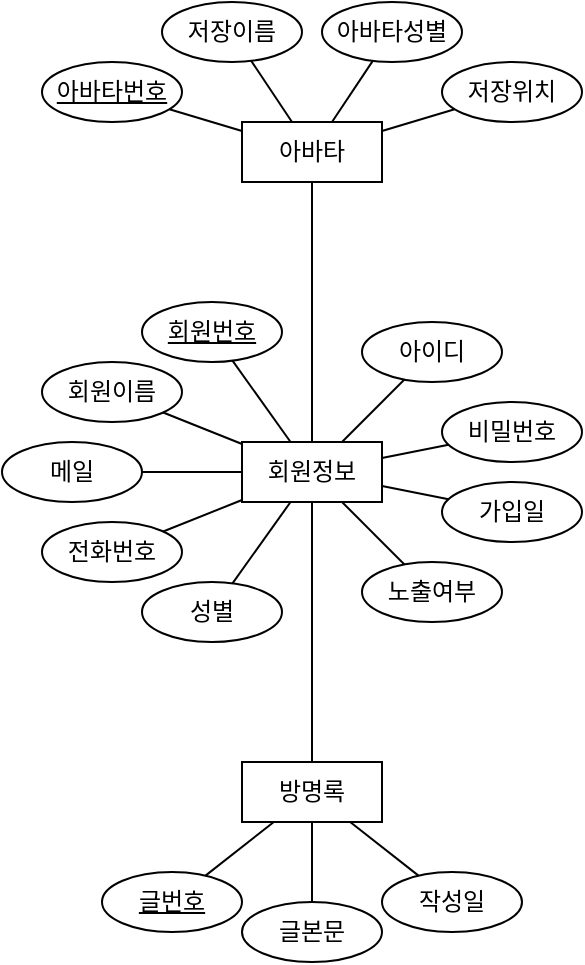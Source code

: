 <mxfile version="17.4.6" type="device"><diagram id="1LRaMj1ZH3zxp2axRPy_" name="Page-1"><mxGraphModel dx="1185" dy="662" grid="1" gridSize="10" guides="1" tooltips="1" connect="1" arrows="1" fold="1" page="1" pageScale="1" pageWidth="827" pageHeight="1169" math="0" shadow="0"><root><mxCell id="0"/><mxCell id="1" parent="0"/><mxCell id="POB2XgJ9M-JlNuAuOF8v-1" value="회원정보" style="rounded=0;whiteSpace=wrap;html=1;" parent="1" vertex="1"><mxGeometry x="130" y="250" width="70" height="30" as="geometry"/></mxCell><mxCell id="POB2XgJ9M-JlNuAuOF8v-2" value="회원이름" style="ellipse;whiteSpace=wrap;html=1;" parent="1" vertex="1"><mxGeometry x="30" y="210" width="70" height="30" as="geometry"/></mxCell><mxCell id="POB2XgJ9M-JlNuAuOF8v-3" value="회원번호" style="ellipse;whiteSpace=wrap;html=1;fontColor=#000000;gradientColor=none;fontStyle=4" parent="1" vertex="1"><mxGeometry x="80" y="180" width="70" height="30" as="geometry"/></mxCell><mxCell id="POB2XgJ9M-JlNuAuOF8v-4" value="아이디" style="ellipse;whiteSpace=wrap;html=1;fontColor=#000000;gradientColor=none;" parent="1" vertex="1"><mxGeometry x="190" y="190" width="70" height="30" as="geometry"/></mxCell><mxCell id="POB2XgJ9M-JlNuAuOF8v-5" style="edgeStyle=orthogonalEdgeStyle;rounded=0;orthogonalLoop=1;jettySize=auto;html=1;exitX=0.5;exitY=1;exitDx=0;exitDy=0;fontColor=#000000;" parent="1" source="POB2XgJ9M-JlNuAuOF8v-4" target="POB2XgJ9M-JlNuAuOF8v-4" edge="1"><mxGeometry relative="1" as="geometry"/></mxCell><mxCell id="POB2XgJ9M-JlNuAuOF8v-6" value="비밀번호" style="ellipse;whiteSpace=wrap;html=1;fontColor=#000000;gradientColor=none;" parent="1" vertex="1"><mxGeometry x="230" y="230" width="70" height="30" as="geometry"/></mxCell><mxCell id="POB2XgJ9M-JlNuAuOF8v-7" value="메일" style="ellipse;whiteSpace=wrap;html=1;fontColor=#000000;gradientColor=none;" parent="1" vertex="1"><mxGeometry x="10" y="250" width="70" height="30" as="geometry"/></mxCell><mxCell id="POB2XgJ9M-JlNuAuOF8v-8" value="전화번호" style="ellipse;whiteSpace=wrap;html=1;fontColor=#000000;gradientColor=none;" parent="1" vertex="1"><mxGeometry x="30" y="290" width="70" height="30" as="geometry"/></mxCell><mxCell id="POB2XgJ9M-JlNuAuOF8v-9" value="가입일" style="ellipse;whiteSpace=wrap;html=1;fontColor=#000000;gradientColor=none;" parent="1" vertex="1"><mxGeometry x="230" y="270" width="70" height="30" as="geometry"/></mxCell><mxCell id="POB2XgJ9M-JlNuAuOF8v-10" value="성별" style="ellipse;whiteSpace=wrap;html=1;fontColor=#000000;gradientColor=none;" parent="1" vertex="1"><mxGeometry x="80" y="320" width="70" height="30" as="geometry"/></mxCell><mxCell id="POB2XgJ9M-JlNuAuOF8v-13" value="아바타" style="rounded=0;whiteSpace=wrap;html=1;fontColor=#000000;gradientColor=none;" parent="1" vertex="1"><mxGeometry x="130" y="90" width="70" height="30" as="geometry"/></mxCell><mxCell id="POB2XgJ9M-JlNuAuOF8v-14" value="아바타번호" style="ellipse;whiteSpace=wrap;html=1;fontColor=#000000;gradientColor=none;fontStyle=4" parent="1" vertex="1"><mxGeometry x="30" y="60" width="70" height="30" as="geometry"/></mxCell><mxCell id="POB2XgJ9M-JlNuAuOF8v-15" value="저장이름" style="ellipse;whiteSpace=wrap;html=1;fontColor=#000000;gradientColor=none;" parent="1" vertex="1"><mxGeometry x="90" y="30" width="70" height="30" as="geometry"/></mxCell><mxCell id="POB2XgJ9M-JlNuAuOF8v-16" value="저장위치" style="ellipse;whiteSpace=wrap;html=1;fontColor=#000000;gradientColor=none;" parent="1" vertex="1"><mxGeometry x="230" y="60" width="70" height="30" as="geometry"/></mxCell><mxCell id="POB2XgJ9M-JlNuAuOF8v-17" value="아바타성별" style="ellipse;whiteSpace=wrap;html=1;fontColor=#000000;gradientColor=none;" parent="1" vertex="1"><mxGeometry x="170" y="30" width="70" height="30" as="geometry"/></mxCell><mxCell id="POB2XgJ9M-JlNuAuOF8v-18" value="방명록" style="rounded=0;whiteSpace=wrap;html=1;fontColor=#000000;gradientColor=none;" parent="1" vertex="1"><mxGeometry x="130" y="410" width="70" height="30" as="geometry"/></mxCell><mxCell id="POB2XgJ9M-JlNuAuOF8v-19" style="edgeStyle=orthogonalEdgeStyle;rounded=0;orthogonalLoop=1;jettySize=auto;html=1;exitX=0.5;exitY=1;exitDx=0;exitDy=0;fontColor=#000000;" parent="1" source="POB2XgJ9M-JlNuAuOF8v-8" target="POB2XgJ9M-JlNuAuOF8v-8" edge="1"><mxGeometry relative="1" as="geometry"/></mxCell><mxCell id="POB2XgJ9M-JlNuAuOF8v-20" value="글본문" style="ellipse;whiteSpace=wrap;html=1;fontColor=#000000;gradientColor=none;" parent="1" vertex="1"><mxGeometry x="130" y="480" width="70" height="30" as="geometry"/></mxCell><mxCell id="POB2XgJ9M-JlNuAuOF8v-21" value="글번호" style="ellipse;whiteSpace=wrap;html=1;fontColor=#000000;gradientColor=none;fontStyle=4" parent="1" vertex="1"><mxGeometry x="60" y="465" width="70" height="30" as="geometry"/></mxCell><mxCell id="POB2XgJ9M-JlNuAuOF8v-22" value="작성일" style="ellipse;whiteSpace=wrap;html=1;fontColor=#000000;gradientColor=none;" parent="1" vertex="1"><mxGeometry x="200" y="465" width="70" height="30" as="geometry"/></mxCell><mxCell id="POB2XgJ9M-JlNuAuOF8v-36" value="" style="endArrow=none;html=1;rounded=0;fontColor=#000000;" parent="1" source="POB2XgJ9M-JlNuAuOF8v-13" target="POB2XgJ9M-JlNuAuOF8v-16" edge="1"><mxGeometry width="50" height="50" relative="1" as="geometry"><mxPoint y="170" as="sourcePoint"/><mxPoint x="50" y="120" as="targetPoint"/></mxGeometry></mxCell><mxCell id="POB2XgJ9M-JlNuAuOF8v-37" value="" style="endArrow=none;html=1;rounded=0;fontColor=#000000;" parent="1" source="POB2XgJ9M-JlNuAuOF8v-13" target="POB2XgJ9M-JlNuAuOF8v-17" edge="1"><mxGeometry width="50" height="50" relative="1" as="geometry"><mxPoint y="170" as="sourcePoint"/><mxPoint x="50" y="120" as="targetPoint"/></mxGeometry></mxCell><mxCell id="POB2XgJ9M-JlNuAuOF8v-38" value="" style="endArrow=none;html=1;rounded=0;fontColor=#000000;" parent="1" source="POB2XgJ9M-JlNuAuOF8v-13" target="POB2XgJ9M-JlNuAuOF8v-15" edge="1"><mxGeometry width="50" height="50" relative="1" as="geometry"><mxPoint y="170" as="sourcePoint"/><mxPoint x="50" y="120" as="targetPoint"/></mxGeometry></mxCell><mxCell id="POB2XgJ9M-JlNuAuOF8v-39" value="" style="endArrow=none;html=1;rounded=0;fontColor=#000000;" parent="1" source="POB2XgJ9M-JlNuAuOF8v-13" target="POB2XgJ9M-JlNuAuOF8v-14" edge="1"><mxGeometry width="50" height="50" relative="1" as="geometry"><mxPoint y="170" as="sourcePoint"/><mxPoint x="50" y="120" as="targetPoint"/></mxGeometry></mxCell><mxCell id="POB2XgJ9M-JlNuAuOF8v-42" value="" style="endArrow=none;html=1;rounded=0;fontColor=#000000;" parent="1" source="POB2XgJ9M-JlNuAuOF8v-18" target="POB2XgJ9M-JlNuAuOF8v-21" edge="1"><mxGeometry width="50" height="50" relative="1" as="geometry"><mxPoint x="310" y="220" as="sourcePoint"/><mxPoint x="360" y="170" as="targetPoint"/></mxGeometry></mxCell><mxCell id="POB2XgJ9M-JlNuAuOF8v-43" value="" style="endArrow=none;html=1;rounded=0;fontColor=#000000;" parent="1" source="POB2XgJ9M-JlNuAuOF8v-18" target="POB2XgJ9M-JlNuAuOF8v-22" edge="1"><mxGeometry width="50" height="50" relative="1" as="geometry"><mxPoint x="310" y="220" as="sourcePoint"/><mxPoint x="360" y="170" as="targetPoint"/></mxGeometry></mxCell><mxCell id="POB2XgJ9M-JlNuAuOF8v-44" value="" style="endArrow=none;html=1;rounded=0;fontColor=#000000;" parent="1" source="POB2XgJ9M-JlNuAuOF8v-18" target="POB2XgJ9M-JlNuAuOF8v-20" edge="1"><mxGeometry width="50" height="50" relative="1" as="geometry"><mxPoint x="310" y="220" as="sourcePoint"/><mxPoint x="360" y="170" as="targetPoint"/></mxGeometry></mxCell><mxCell id="POB2XgJ9M-JlNuAuOF8v-45" value="" style="endArrow=none;html=1;rounded=0;fontColor=#000000;" parent="1" source="POB2XgJ9M-JlNuAuOF8v-1" target="POB2XgJ9M-JlNuAuOF8v-8" edge="1"><mxGeometry width="50" height="50" relative="1" as="geometry"><mxPoint x="310" y="330" as="sourcePoint"/><mxPoint x="360" y="280" as="targetPoint"/></mxGeometry></mxCell><mxCell id="POB2XgJ9M-JlNuAuOF8v-46" value="" style="endArrow=none;html=1;rounded=0;fontColor=#000000;" parent="1" source="POB2XgJ9M-JlNuAuOF8v-1" target="POB2XgJ9M-JlNuAuOF8v-7" edge="1"><mxGeometry width="50" height="50" relative="1" as="geometry"><mxPoint x="310" y="330" as="sourcePoint"/><mxPoint x="360" y="280" as="targetPoint"/></mxGeometry></mxCell><mxCell id="POB2XgJ9M-JlNuAuOF8v-47" value="" style="endArrow=none;html=1;rounded=0;fontColor=#000000;" parent="1" source="POB2XgJ9M-JlNuAuOF8v-1" target="POB2XgJ9M-JlNuAuOF8v-10" edge="1"><mxGeometry width="50" height="50" relative="1" as="geometry"><mxPoint x="310" y="330" as="sourcePoint"/><mxPoint x="360" y="280" as="targetPoint"/></mxGeometry></mxCell><mxCell id="POB2XgJ9M-JlNuAuOF8v-48" value="" style="endArrow=none;html=1;rounded=0;fontColor=#000000;" parent="1" source="POB2XgJ9M-JlNuAuOF8v-1" target="POB2XgJ9M-JlNuAuOF8v-9" edge="1"><mxGeometry width="50" height="50" relative="1" as="geometry"><mxPoint x="310" y="330" as="sourcePoint"/><mxPoint x="360" y="280" as="targetPoint"/></mxGeometry></mxCell><mxCell id="POB2XgJ9M-JlNuAuOF8v-49" value="" style="endArrow=none;html=1;rounded=0;fontColor=#000000;" parent="1" source="POB2XgJ9M-JlNuAuOF8v-1" target="POB2XgJ9M-JlNuAuOF8v-2" edge="1"><mxGeometry width="50" height="50" relative="1" as="geometry"><mxPoint x="310" y="330" as="sourcePoint"/><mxPoint x="360" y="280" as="targetPoint"/></mxGeometry></mxCell><mxCell id="POB2XgJ9M-JlNuAuOF8v-50" value="" style="endArrow=none;html=1;rounded=0;fontColor=#000000;" parent="1" source="POB2XgJ9M-JlNuAuOF8v-1" target="POB2XgJ9M-JlNuAuOF8v-3" edge="1"><mxGeometry width="50" height="50" relative="1" as="geometry"><mxPoint x="310" y="330" as="sourcePoint"/><mxPoint x="360" y="280" as="targetPoint"/></mxGeometry></mxCell><mxCell id="POB2XgJ9M-JlNuAuOF8v-51" value="" style="endArrow=none;html=1;rounded=0;fontColor=#000000;" parent="1" source="POB2XgJ9M-JlNuAuOF8v-1" target="POB2XgJ9M-JlNuAuOF8v-4" edge="1"><mxGeometry width="50" height="50" relative="1" as="geometry"><mxPoint x="100" y="270" as="sourcePoint"/><mxPoint x="150" y="220" as="targetPoint"/></mxGeometry></mxCell><mxCell id="POB2XgJ9M-JlNuAuOF8v-52" value="" style="endArrow=none;html=1;rounded=0;fontColor=#000000;" parent="1" source="POB2XgJ9M-JlNuAuOF8v-6" target="POB2XgJ9M-JlNuAuOF8v-1" edge="1"><mxGeometry width="50" height="50" relative="1" as="geometry"><mxPoint x="310" y="330" as="sourcePoint"/><mxPoint x="360" y="280" as="targetPoint"/></mxGeometry></mxCell><mxCell id="POB2XgJ9M-JlNuAuOF8v-53" value="" style="endArrow=none;html=1;rounded=0;fontColor=#000000;" parent="1" source="POB2XgJ9M-JlNuAuOF8v-18" target="POB2XgJ9M-JlNuAuOF8v-1" edge="1"><mxGeometry width="50" height="50" relative="1" as="geometry"><mxPoint x="190" y="200" as="sourcePoint"/><mxPoint x="240" y="150" as="targetPoint"/></mxGeometry></mxCell><mxCell id="POB2XgJ9M-JlNuAuOF8v-55" style="edgeStyle=orthogonalEdgeStyle;rounded=0;orthogonalLoop=1;jettySize=auto;html=1;exitX=0.5;exitY=1;exitDx=0;exitDy=0;fontColor=#000000;" parent="1" source="POB2XgJ9M-JlNuAuOF8v-8" target="POB2XgJ9M-JlNuAuOF8v-8" edge="1"><mxGeometry relative="1" as="geometry"/></mxCell><mxCell id="v7IBtaSXcSVom_k3GR1V-3" value="" style="endArrow=none;html=1;rounded=0;" edge="1" parent="1" source="POB2XgJ9M-JlNuAuOF8v-1" target="POB2XgJ9M-JlNuAuOF8v-13"><mxGeometry width="50" height="50" relative="1" as="geometry"><mxPoint x="660" y="430" as="sourcePoint"/><mxPoint x="710" y="380" as="targetPoint"/></mxGeometry></mxCell><mxCell id="v7IBtaSXcSVom_k3GR1V-4" value="노출여부" style="ellipse;whiteSpace=wrap;html=1;align=center;" vertex="1" parent="1"><mxGeometry x="190" y="310" width="70" height="30" as="geometry"/></mxCell><mxCell id="v7IBtaSXcSVom_k3GR1V-5" value="" style="endArrow=none;html=1;rounded=0;" edge="1" parent="1" source="v7IBtaSXcSVom_k3GR1V-4" target="POB2XgJ9M-JlNuAuOF8v-1"><mxGeometry width="50" height="50" relative="1" as="geometry"><mxPoint x="660" y="330" as="sourcePoint"/><mxPoint x="710" y="280" as="targetPoint"/></mxGeometry></mxCell></root></mxGraphModel></diagram></mxfile>